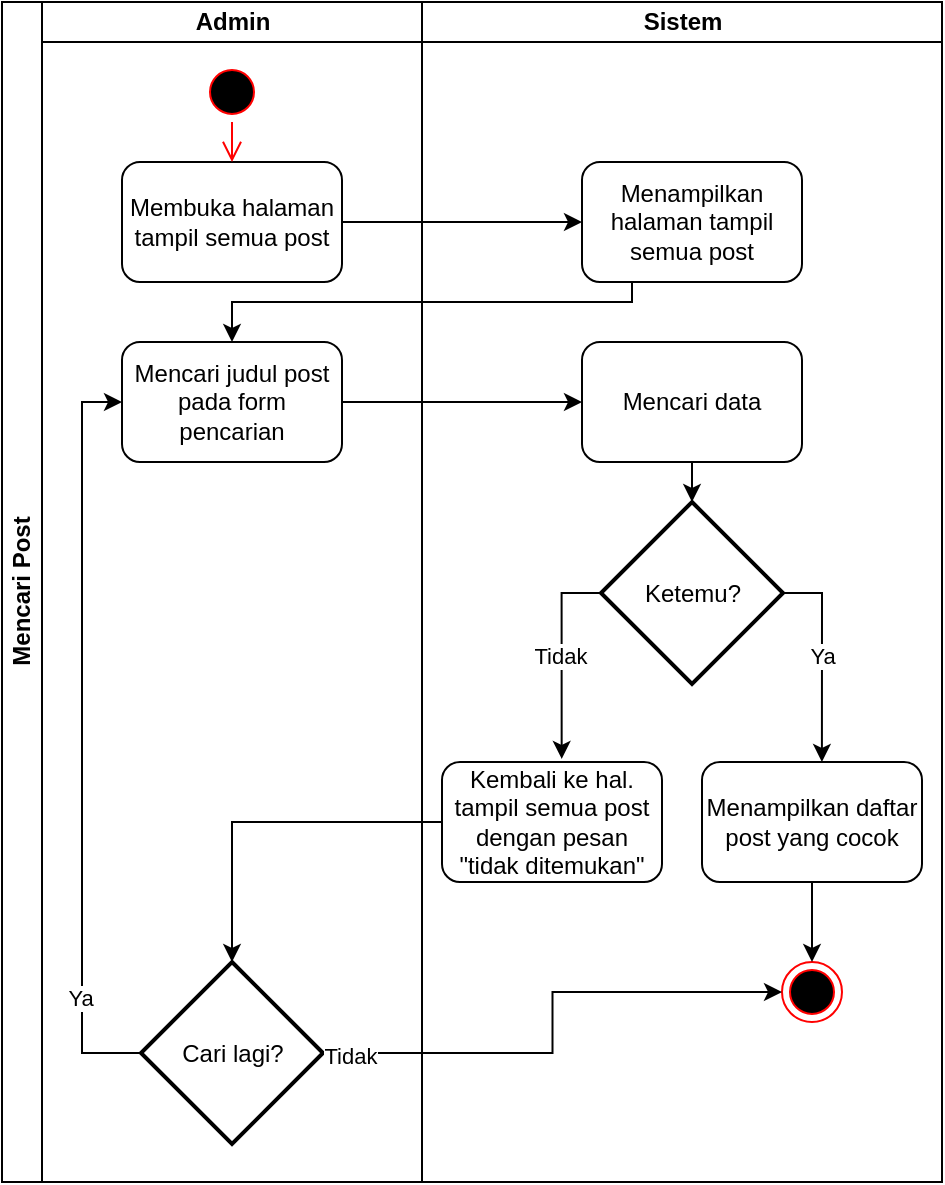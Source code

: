 <mxfile version="13.6.2" type="device"><diagram id="nlexBUHtMggSTYWMlpdU" name="Page-1"><mxGraphModel dx="926" dy="626" grid="1" gridSize="10" guides="1" tooltips="1" connect="1" arrows="1" fold="1" page="1" pageScale="1" pageWidth="850" pageHeight="1100" math="0" shadow="0"><root><mxCell id="0"/><mxCell id="1" parent="0"/><mxCell id="ygd9KGttUMs2LBzjjRTP-2" value="Mencari Post" style="swimlane;html=1;childLayout=stackLayout;resizeParent=1;resizeParentMax=0;startSize=20;horizontal=0;horizontalStack=1;" parent="1" vertex="1"><mxGeometry x="230" y="90" width="470" height="590" as="geometry"/></mxCell><mxCell id="ygd9KGttUMs2LBzjjRTP-3" value="Admin" style="swimlane;html=1;startSize=20;" parent="ygd9KGttUMs2LBzjjRTP-2" vertex="1"><mxGeometry x="20" width="190" height="590" as="geometry"/></mxCell><mxCell id="ygd9KGttUMs2LBzjjRTP-9" value="Membuka halaman tampil semua post" style="rounded=1;whiteSpace=wrap;html=1;" parent="ygd9KGttUMs2LBzjjRTP-3" vertex="1"><mxGeometry x="40" y="80" width="110" height="60" as="geometry"/></mxCell><mxCell id="ygd9KGttUMs2LBzjjRTP-6" value="" style="ellipse;html=1;shape=startState;fillColor=#000000;strokeColor=#ff0000;" parent="ygd9KGttUMs2LBzjjRTP-3" vertex="1"><mxGeometry x="80" y="30" width="30" height="30" as="geometry"/></mxCell><mxCell id="ygd9KGttUMs2LBzjjRTP-7" value="" style="edgeStyle=orthogonalEdgeStyle;html=1;verticalAlign=bottom;endArrow=open;endSize=8;strokeColor=#ff0000;" parent="ygd9KGttUMs2LBzjjRTP-3" source="ygd9KGttUMs2LBzjjRTP-6" edge="1"><mxGeometry relative="1" as="geometry"><mxPoint x="95" y="80" as="targetPoint"/></mxGeometry></mxCell><mxCell id="ygd9KGttUMs2LBzjjRTP-16" value="Mencari judul post pada form pencarian" style="rounded=1;whiteSpace=wrap;html=1;" parent="ygd9KGttUMs2LBzjjRTP-3" vertex="1"><mxGeometry x="40" y="170" width="110" height="60" as="geometry"/></mxCell><mxCell id="ygd9KGttUMs2LBzjjRTP-41" style="edgeStyle=orthogonalEdgeStyle;rounded=0;orthogonalLoop=1;jettySize=auto;html=1;entryX=0;entryY=0.5;entryDx=0;entryDy=0;exitX=0;exitY=0.5;exitDx=0;exitDy=0;exitPerimeter=0;" parent="ygd9KGttUMs2LBzjjRTP-3" source="ygd9KGttUMs2LBzjjRTP-39" target="ygd9KGttUMs2LBzjjRTP-16" edge="1"><mxGeometry relative="1" as="geometry"/></mxCell><mxCell id="ygd9KGttUMs2LBzjjRTP-42" value="Ya" style="edgeLabel;html=1;align=center;verticalAlign=middle;resizable=0;points=[];" parent="ygd9KGttUMs2LBzjjRTP-41" vertex="1" connectable="0"><mxGeometry x="-0.693" y="1" relative="1" as="geometry"><mxPoint as="offset"/></mxGeometry></mxCell><mxCell id="ygd9KGttUMs2LBzjjRTP-39" value="Cari lagi?" style="strokeWidth=2;html=1;shape=mxgraph.flowchart.decision;whiteSpace=wrap;" parent="ygd9KGttUMs2LBzjjRTP-3" vertex="1"><mxGeometry x="49.5" y="480" width="91" height="91" as="geometry"/></mxCell><mxCell id="ygd9KGttUMs2LBzjjRTP-4" value="Sistem" style="swimlane;html=1;startSize=20;" parent="ygd9KGttUMs2LBzjjRTP-2" vertex="1"><mxGeometry x="210" width="260" height="590" as="geometry"/></mxCell><mxCell id="ygd9KGttUMs2LBzjjRTP-28" style="edgeStyle=orthogonalEdgeStyle;rounded=0;orthogonalLoop=1;jettySize=auto;html=1;entryX=0.5;entryY=0;entryDx=0;entryDy=0;entryPerimeter=0;" parent="ygd9KGttUMs2LBzjjRTP-4" source="ygd9KGttUMs2LBzjjRTP-17" target="ygd9KGttUMs2LBzjjRTP-26" edge="1"><mxGeometry relative="1" as="geometry"/></mxCell><mxCell id="ygd9KGttUMs2LBzjjRTP-27" value="Kembali ke hal. tampil semua post dengan pesan &quot;tidak ditemukan&quot;" style="rounded=1;whiteSpace=wrap;html=1;" parent="ygd9KGttUMs2LBzjjRTP-4" vertex="1"><mxGeometry x="10" y="380" width="110" height="60" as="geometry"/></mxCell><mxCell id="ygd9KGttUMs2LBzjjRTP-17" value="Mencari data" style="rounded=1;whiteSpace=wrap;html=1;" parent="ygd9KGttUMs2LBzjjRTP-4" vertex="1"><mxGeometry x="80" y="170" width="110" height="60" as="geometry"/></mxCell><mxCell id="ygd9KGttUMs2LBzjjRTP-31" style="edgeStyle=orthogonalEdgeStyle;rounded=0;orthogonalLoop=1;jettySize=auto;html=1;entryX=0.544;entryY=-0.026;entryDx=0;entryDy=0;entryPerimeter=0;" parent="ygd9KGttUMs2LBzjjRTP-4" source="ygd9KGttUMs2LBzjjRTP-26" target="ygd9KGttUMs2LBzjjRTP-27" edge="1"><mxGeometry relative="1" as="geometry"><Array as="points"><mxPoint x="70" y="296"/></Array></mxGeometry></mxCell><mxCell id="ygd9KGttUMs2LBzjjRTP-35" value="Tidak" style="edgeLabel;html=1;align=center;verticalAlign=middle;resizable=0;points=[];" parent="ygd9KGttUMs2LBzjjRTP-31" vertex="1" connectable="0"><mxGeometry x="-0.005" y="-1" relative="1" as="geometry"><mxPoint as="offset"/></mxGeometry></mxCell><mxCell id="ygd9KGttUMs2LBzjjRTP-33" style="edgeStyle=orthogonalEdgeStyle;rounded=0;orthogonalLoop=1;jettySize=auto;html=1;entryX=0.545;entryY=0;entryDx=0;entryDy=0;entryPerimeter=0;exitX=1;exitY=0.5;exitDx=0;exitDy=0;exitPerimeter=0;" parent="ygd9KGttUMs2LBzjjRTP-4" source="ygd9KGttUMs2LBzjjRTP-26" target="ygd9KGttUMs2LBzjjRTP-29" edge="1"><mxGeometry relative="1" as="geometry"><Array as="points"><mxPoint x="200" y="296"/></Array></mxGeometry></mxCell><mxCell id="ygd9KGttUMs2LBzjjRTP-36" value="Ya" style="edgeLabel;html=1;align=center;verticalAlign=middle;resizable=0;points=[];" parent="ygd9KGttUMs2LBzjjRTP-33" vertex="1" connectable="0"><mxGeometry x="-0.022" relative="1" as="geometry"><mxPoint as="offset"/></mxGeometry></mxCell><mxCell id="ygd9KGttUMs2LBzjjRTP-26" value="Ketemu?" style="strokeWidth=2;html=1;shape=mxgraph.flowchart.decision;whiteSpace=wrap;" parent="ygd9KGttUMs2LBzjjRTP-4" vertex="1"><mxGeometry x="89.5" y="250" width="91" height="91" as="geometry"/></mxCell><mxCell id="ygd9KGttUMs2LBzjjRTP-15" value="Menampilkan halaman tampil semua post" style="rounded=1;whiteSpace=wrap;html=1;" parent="ygd9KGttUMs2LBzjjRTP-4" vertex="1"><mxGeometry x="80" y="80" width="110" height="60" as="geometry"/></mxCell><mxCell id="ygd9KGttUMs2LBzjjRTP-19" value="" style="ellipse;html=1;shape=endState;fillColor=#000000;strokeColor=#ff0000;" parent="ygd9KGttUMs2LBzjjRTP-4" vertex="1"><mxGeometry x="180" y="480" width="30" height="30" as="geometry"/></mxCell><mxCell id="ygd9KGttUMs2LBzjjRTP-38" style="edgeStyle=orthogonalEdgeStyle;rounded=0;orthogonalLoop=1;jettySize=auto;html=1;entryX=0.5;entryY=0;entryDx=0;entryDy=0;" parent="ygd9KGttUMs2LBzjjRTP-4" source="ygd9KGttUMs2LBzjjRTP-29" target="ygd9KGttUMs2LBzjjRTP-19" edge="1"><mxGeometry relative="1" as="geometry"/></mxCell><mxCell id="ygd9KGttUMs2LBzjjRTP-29" value="Menampilkan daftar post yang cocok" style="rounded=1;whiteSpace=wrap;html=1;" parent="ygd9KGttUMs2LBzjjRTP-4" vertex="1"><mxGeometry x="140" y="380" width="110" height="60" as="geometry"/></mxCell><mxCell id="ygd9KGttUMs2LBzjjRTP-20" style="edgeStyle=orthogonalEdgeStyle;rounded=0;orthogonalLoop=1;jettySize=auto;html=1;" parent="ygd9KGttUMs2LBzjjRTP-2" source="ygd9KGttUMs2LBzjjRTP-9" target="ygd9KGttUMs2LBzjjRTP-15" edge="1"><mxGeometry relative="1" as="geometry"/></mxCell><mxCell id="ygd9KGttUMs2LBzjjRTP-21" style="edgeStyle=orthogonalEdgeStyle;rounded=0;orthogonalLoop=1;jettySize=auto;html=1;entryX=0.5;entryY=0;entryDx=0;entryDy=0;" parent="ygd9KGttUMs2LBzjjRTP-2" source="ygd9KGttUMs2LBzjjRTP-15" target="ygd9KGttUMs2LBzjjRTP-16" edge="1"><mxGeometry relative="1" as="geometry"><Array as="points"><mxPoint x="315" y="150"/><mxPoint x="115" y="150"/></Array></mxGeometry></mxCell><mxCell id="ygd9KGttUMs2LBzjjRTP-22" style="edgeStyle=orthogonalEdgeStyle;rounded=0;orthogonalLoop=1;jettySize=auto;html=1;entryX=0;entryY=0.5;entryDx=0;entryDy=0;" parent="ygd9KGttUMs2LBzjjRTP-2" source="ygd9KGttUMs2LBzjjRTP-16" target="ygd9KGttUMs2LBzjjRTP-17" edge="1"><mxGeometry relative="1" as="geometry"/></mxCell><mxCell id="ygd9KGttUMs2LBzjjRTP-40" style="edgeStyle=orthogonalEdgeStyle;rounded=0;orthogonalLoop=1;jettySize=auto;html=1;entryX=0.5;entryY=0;entryDx=0;entryDy=0;entryPerimeter=0;" parent="ygd9KGttUMs2LBzjjRTP-2" source="ygd9KGttUMs2LBzjjRTP-27" target="ygd9KGttUMs2LBzjjRTP-39" edge="1"><mxGeometry relative="1" as="geometry"/></mxCell><mxCell id="ygd9KGttUMs2LBzjjRTP-44" style="edgeStyle=orthogonalEdgeStyle;rounded=0;orthogonalLoop=1;jettySize=auto;html=1;entryX=0;entryY=0.5;entryDx=0;entryDy=0;" parent="ygd9KGttUMs2LBzjjRTP-2" source="ygd9KGttUMs2LBzjjRTP-39" target="ygd9KGttUMs2LBzjjRTP-19" edge="1"><mxGeometry relative="1" as="geometry"/></mxCell><mxCell id="ygd9KGttUMs2LBzjjRTP-45" value="Tidak" style="edgeLabel;html=1;align=center;verticalAlign=middle;resizable=0;points=[];" parent="ygd9KGttUMs2LBzjjRTP-44" vertex="1" connectable="0"><mxGeometry x="-0.895" y="-1" relative="1" as="geometry"><mxPoint as="offset"/></mxGeometry></mxCell></root></mxGraphModel></diagram></mxfile>